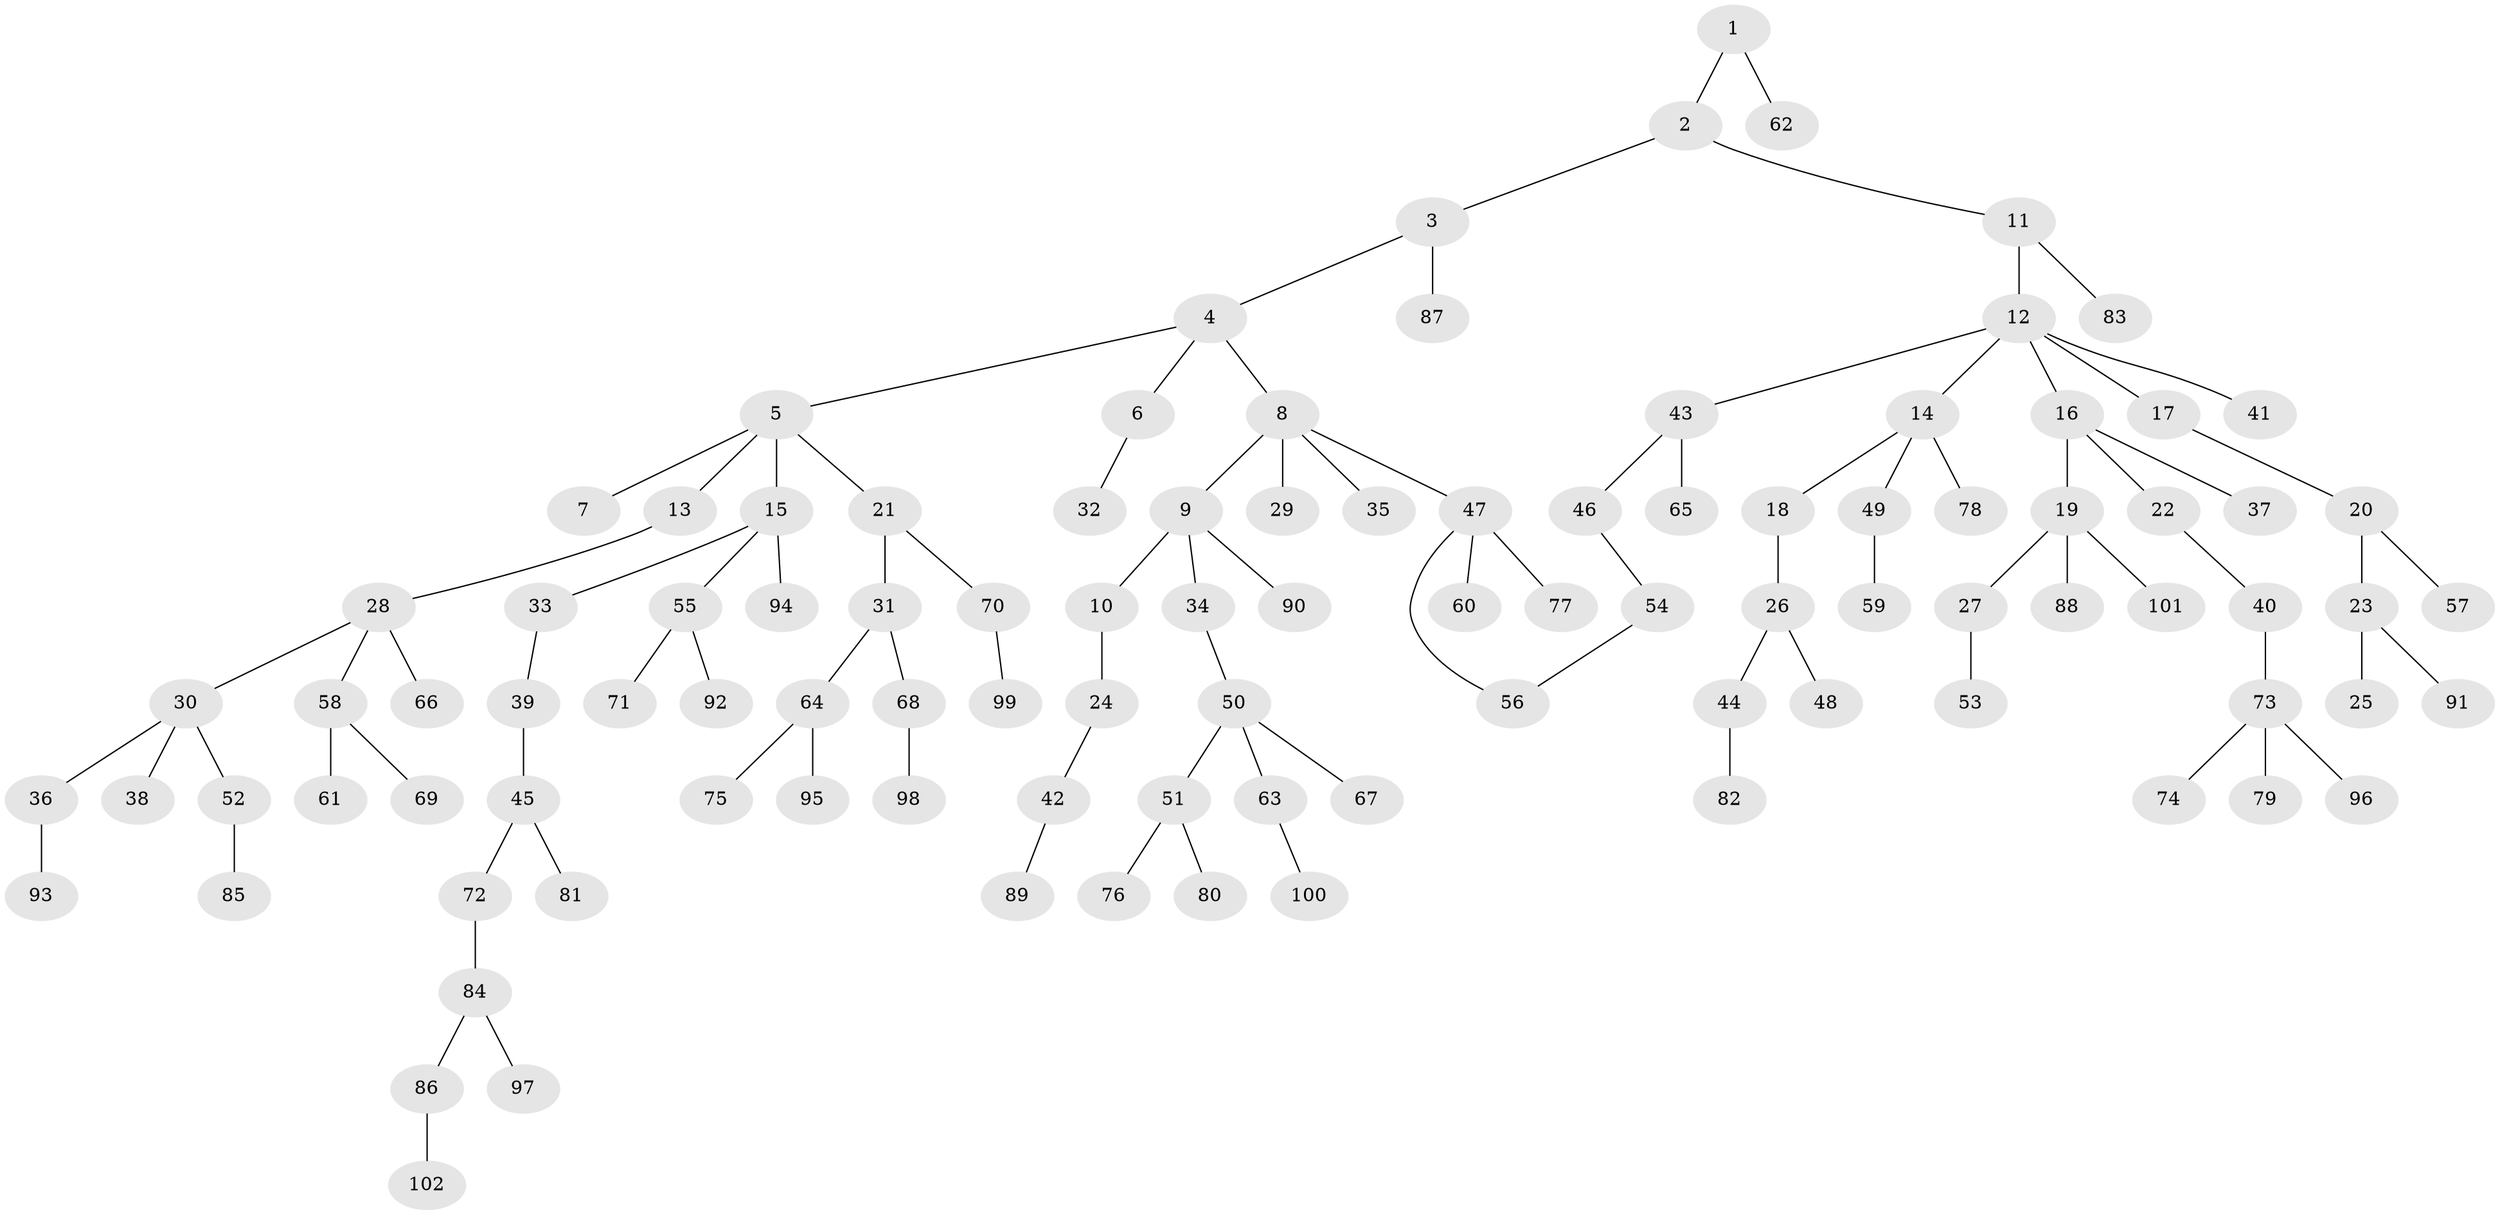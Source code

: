 // coarse degree distribution, {4: 0.024390243902439025, 2: 0.3902439024390244, 3: 0.21951219512195122, 1: 0.34146341463414637, 5: 0.024390243902439025}
// Generated by graph-tools (version 1.1) at 2025/36/03/04/25 23:36:08]
// undirected, 102 vertices, 102 edges
graph export_dot {
  node [color=gray90,style=filled];
  1;
  2;
  3;
  4;
  5;
  6;
  7;
  8;
  9;
  10;
  11;
  12;
  13;
  14;
  15;
  16;
  17;
  18;
  19;
  20;
  21;
  22;
  23;
  24;
  25;
  26;
  27;
  28;
  29;
  30;
  31;
  32;
  33;
  34;
  35;
  36;
  37;
  38;
  39;
  40;
  41;
  42;
  43;
  44;
  45;
  46;
  47;
  48;
  49;
  50;
  51;
  52;
  53;
  54;
  55;
  56;
  57;
  58;
  59;
  60;
  61;
  62;
  63;
  64;
  65;
  66;
  67;
  68;
  69;
  70;
  71;
  72;
  73;
  74;
  75;
  76;
  77;
  78;
  79;
  80;
  81;
  82;
  83;
  84;
  85;
  86;
  87;
  88;
  89;
  90;
  91;
  92;
  93;
  94;
  95;
  96;
  97;
  98;
  99;
  100;
  101;
  102;
  1 -- 2;
  1 -- 62;
  2 -- 3;
  2 -- 11;
  3 -- 4;
  3 -- 87;
  4 -- 5;
  4 -- 6;
  4 -- 8;
  5 -- 7;
  5 -- 13;
  5 -- 15;
  5 -- 21;
  6 -- 32;
  8 -- 9;
  8 -- 29;
  8 -- 35;
  8 -- 47;
  9 -- 10;
  9 -- 34;
  9 -- 90;
  10 -- 24;
  11 -- 12;
  11 -- 83;
  12 -- 14;
  12 -- 16;
  12 -- 17;
  12 -- 41;
  12 -- 43;
  13 -- 28;
  14 -- 18;
  14 -- 49;
  14 -- 78;
  15 -- 33;
  15 -- 55;
  15 -- 94;
  16 -- 19;
  16 -- 22;
  16 -- 37;
  17 -- 20;
  18 -- 26;
  19 -- 27;
  19 -- 88;
  19 -- 101;
  20 -- 23;
  20 -- 57;
  21 -- 31;
  21 -- 70;
  22 -- 40;
  23 -- 25;
  23 -- 91;
  24 -- 42;
  26 -- 44;
  26 -- 48;
  27 -- 53;
  28 -- 30;
  28 -- 58;
  28 -- 66;
  30 -- 36;
  30 -- 38;
  30 -- 52;
  31 -- 64;
  31 -- 68;
  33 -- 39;
  34 -- 50;
  36 -- 93;
  39 -- 45;
  40 -- 73;
  42 -- 89;
  43 -- 46;
  43 -- 65;
  44 -- 82;
  45 -- 72;
  45 -- 81;
  46 -- 54;
  47 -- 60;
  47 -- 77;
  47 -- 56;
  49 -- 59;
  50 -- 51;
  50 -- 63;
  50 -- 67;
  51 -- 76;
  51 -- 80;
  52 -- 85;
  54 -- 56;
  55 -- 71;
  55 -- 92;
  58 -- 61;
  58 -- 69;
  63 -- 100;
  64 -- 75;
  64 -- 95;
  68 -- 98;
  70 -- 99;
  72 -- 84;
  73 -- 74;
  73 -- 79;
  73 -- 96;
  84 -- 86;
  84 -- 97;
  86 -- 102;
}
